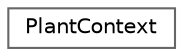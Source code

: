 digraph "Graphical Class Hierarchy"
{
 // INTERACTIVE_SVG=YES
 // LATEX_PDF_SIZE
  bgcolor="transparent";
  edge [fontname=Helvetica,fontsize=10,labelfontname=Helvetica,labelfontsize=10];
  node [fontname=Helvetica,fontsize=10,shape=box,height=0.2,width=0.4];
  rankdir="LR";
  Node0 [id="Node000000",label="PlantContext",height=0.2,width=0.4,color="grey40", fillcolor="white", style="filled",URL="$class_plant_context.html",tooltip="Context class that maintains the current state and delegates operations to it."];
}
